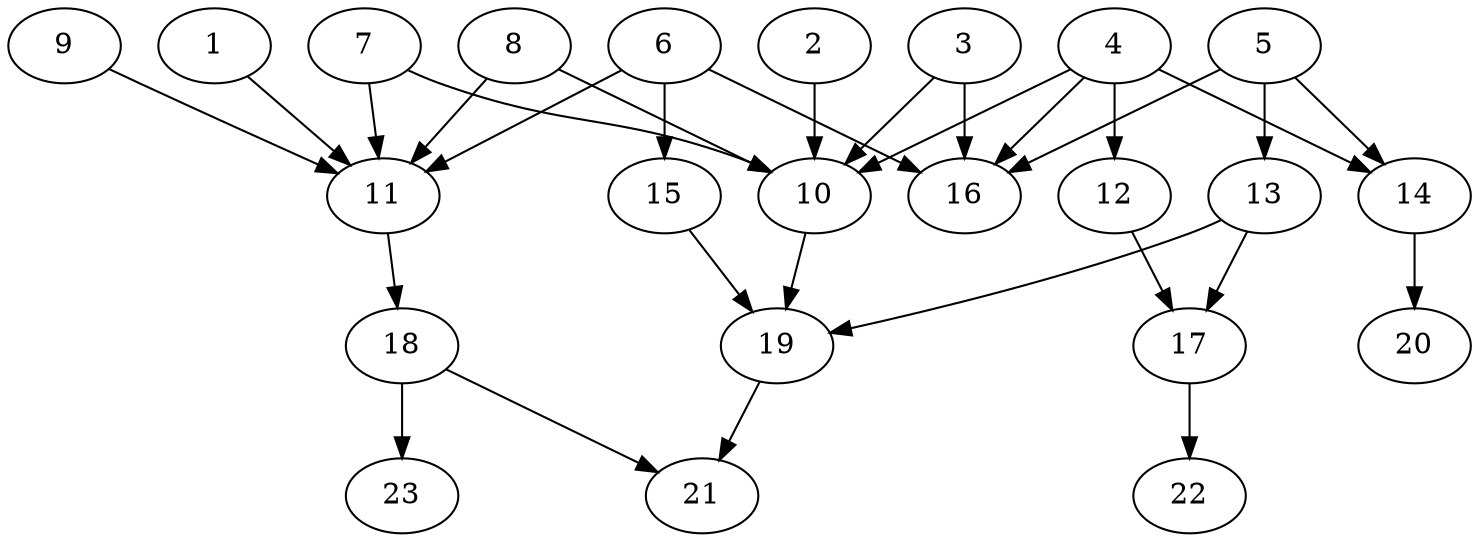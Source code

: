 // DAG (tier=2-normal, mode=data, n=23, ccr=0.417, fat=0.624, density=0.520, regular=0.600, jump=0.143, mindata=2097152, maxdata=16777216)
// DAG automatically generated by daggen at Sun Aug 24 16:33:34 2025
// /home/ermia/Project/Environments/daggen/bin/daggen --dot --ccr 0.417 --fat 0.624 --regular 0.600 --density 0.520 --jump 0.143 --mindata 2097152 --maxdata 16777216 -n 23 
digraph G {
  1 [size="68277325600679168", alpha="0.03", expect_size="34138662800339584"]
  1 -> 11 [size ="59354434764800"]
  2 [size="1576604729572069474304", alpha="0.17", expect_size="788302364786034737152"]
  2 -> 10 [size ="1083690343989248"]
  3 [size="3359156267560949248", alpha="0.14", expect_size="1679578133780474624"]
  3 -> 10 [size ="1907876155097088"]
  3 -> 16 [size ="1907876155097088"]
  4 [size="66307691808519720", alpha="0.10", expect_size="33153845904259860"]
  4 -> 10 [size ="1534718281515008"]
  4 -> 12 [size ="1534718281515008"]
  4 -> 14 [size ="1534718281515008"]
  4 -> 16 [size ="1534718281515008"]
  5 [size="23882914728474864", alpha="0.01", expect_size="11941457364237432"]
  5 -> 13 [size ="448990646632448"]
  5 -> 14 [size ="448990646632448"]
  5 -> 16 [size ="448990646632448"]
  6 [size="3909378170723757981696", alpha="0.01", expect_size="1954689085361878990848"]
  6 -> 11 [size ="1985310514741248"]
  6 -> 15 [size ="1985310514741248"]
  6 -> 16 [size ="1985310514741248"]
  7 [size="491553773415512256", alpha="0.03", expect_size="245776886707756128"]
  7 -> 10 [size ="277155447570432"]
  7 -> 11 [size ="277155447570432"]
  8 [size="155818145431420928000", alpha="0.05", expect_size="77909072715710464000"]
  8 -> 10 [size ="231651619635200"]
  8 -> 11 [size ="231651619635200"]
  9 [size="844154262588853504", alpha="0.02", expect_size="422077131294426752"]
  9 -> 11 [size ="579981855948800"]
  10 [size="2858829947304824832", alpha="0.12", expect_size="1429414973652412416"]
  10 -> 19 [size ="1262723413311488"]
  11 [size="4835939905981577", alpha="0.01", expect_size="2417969952990788"]
  11 -> 18 [size ="239295789006848"]
  12 [size="3065347651467260985344", alpha="0.04", expect_size="1532673825733630492672"]
  12 -> 17 [size ="1688145250746368"]
  13 [size="4144952514757653430272", alpha="0.18", expect_size="2072476257378826715136"]
  13 -> 17 [size ="2064285173809152"]
  13 -> 19 [size ="2064285173809152"]
  14 [size="28162468711286560", alpha="0.03", expect_size="14081234355643280"]
  14 -> 20 [size ="1884669574381568"]
  15 [size="1796683310869881290752", alpha="0.18", expect_size="898341655434940645376"]
  15 -> 19 [size ="1182327187177472"]
  16 [size="3323278888239022080", alpha="0.08", expect_size="1661639444119511040"]
  17 [size="3029188891040022528000", alpha="0.11", expect_size="1514594445520011264000"]
  17 -> 22 [size ="1674843468595200"]
  18 [size="11300460544500318", alpha="0.11", expect_size="5650230272250159"]
  18 -> 21 [size ="340597483241472"]
  18 -> 23 [size ="340597483241472"]
  19 [size="40825461686107328", alpha="0.10", expect_size="20412730843053664"]
  19 -> 21 [size ="1132471819173888"]
  20 [size="12996839013862512", alpha="0.12", expect_size="6498419506931256"]
  21 [size="5428002444212927", alpha="0.20", expect_size="2714001222106463"]
  22 [size="149873438522567360", alpha="0.16", expect_size="74936719261283680"]
  23 [size="456285672948021248", alpha="0.05", expect_size="228142836474010624"]
}